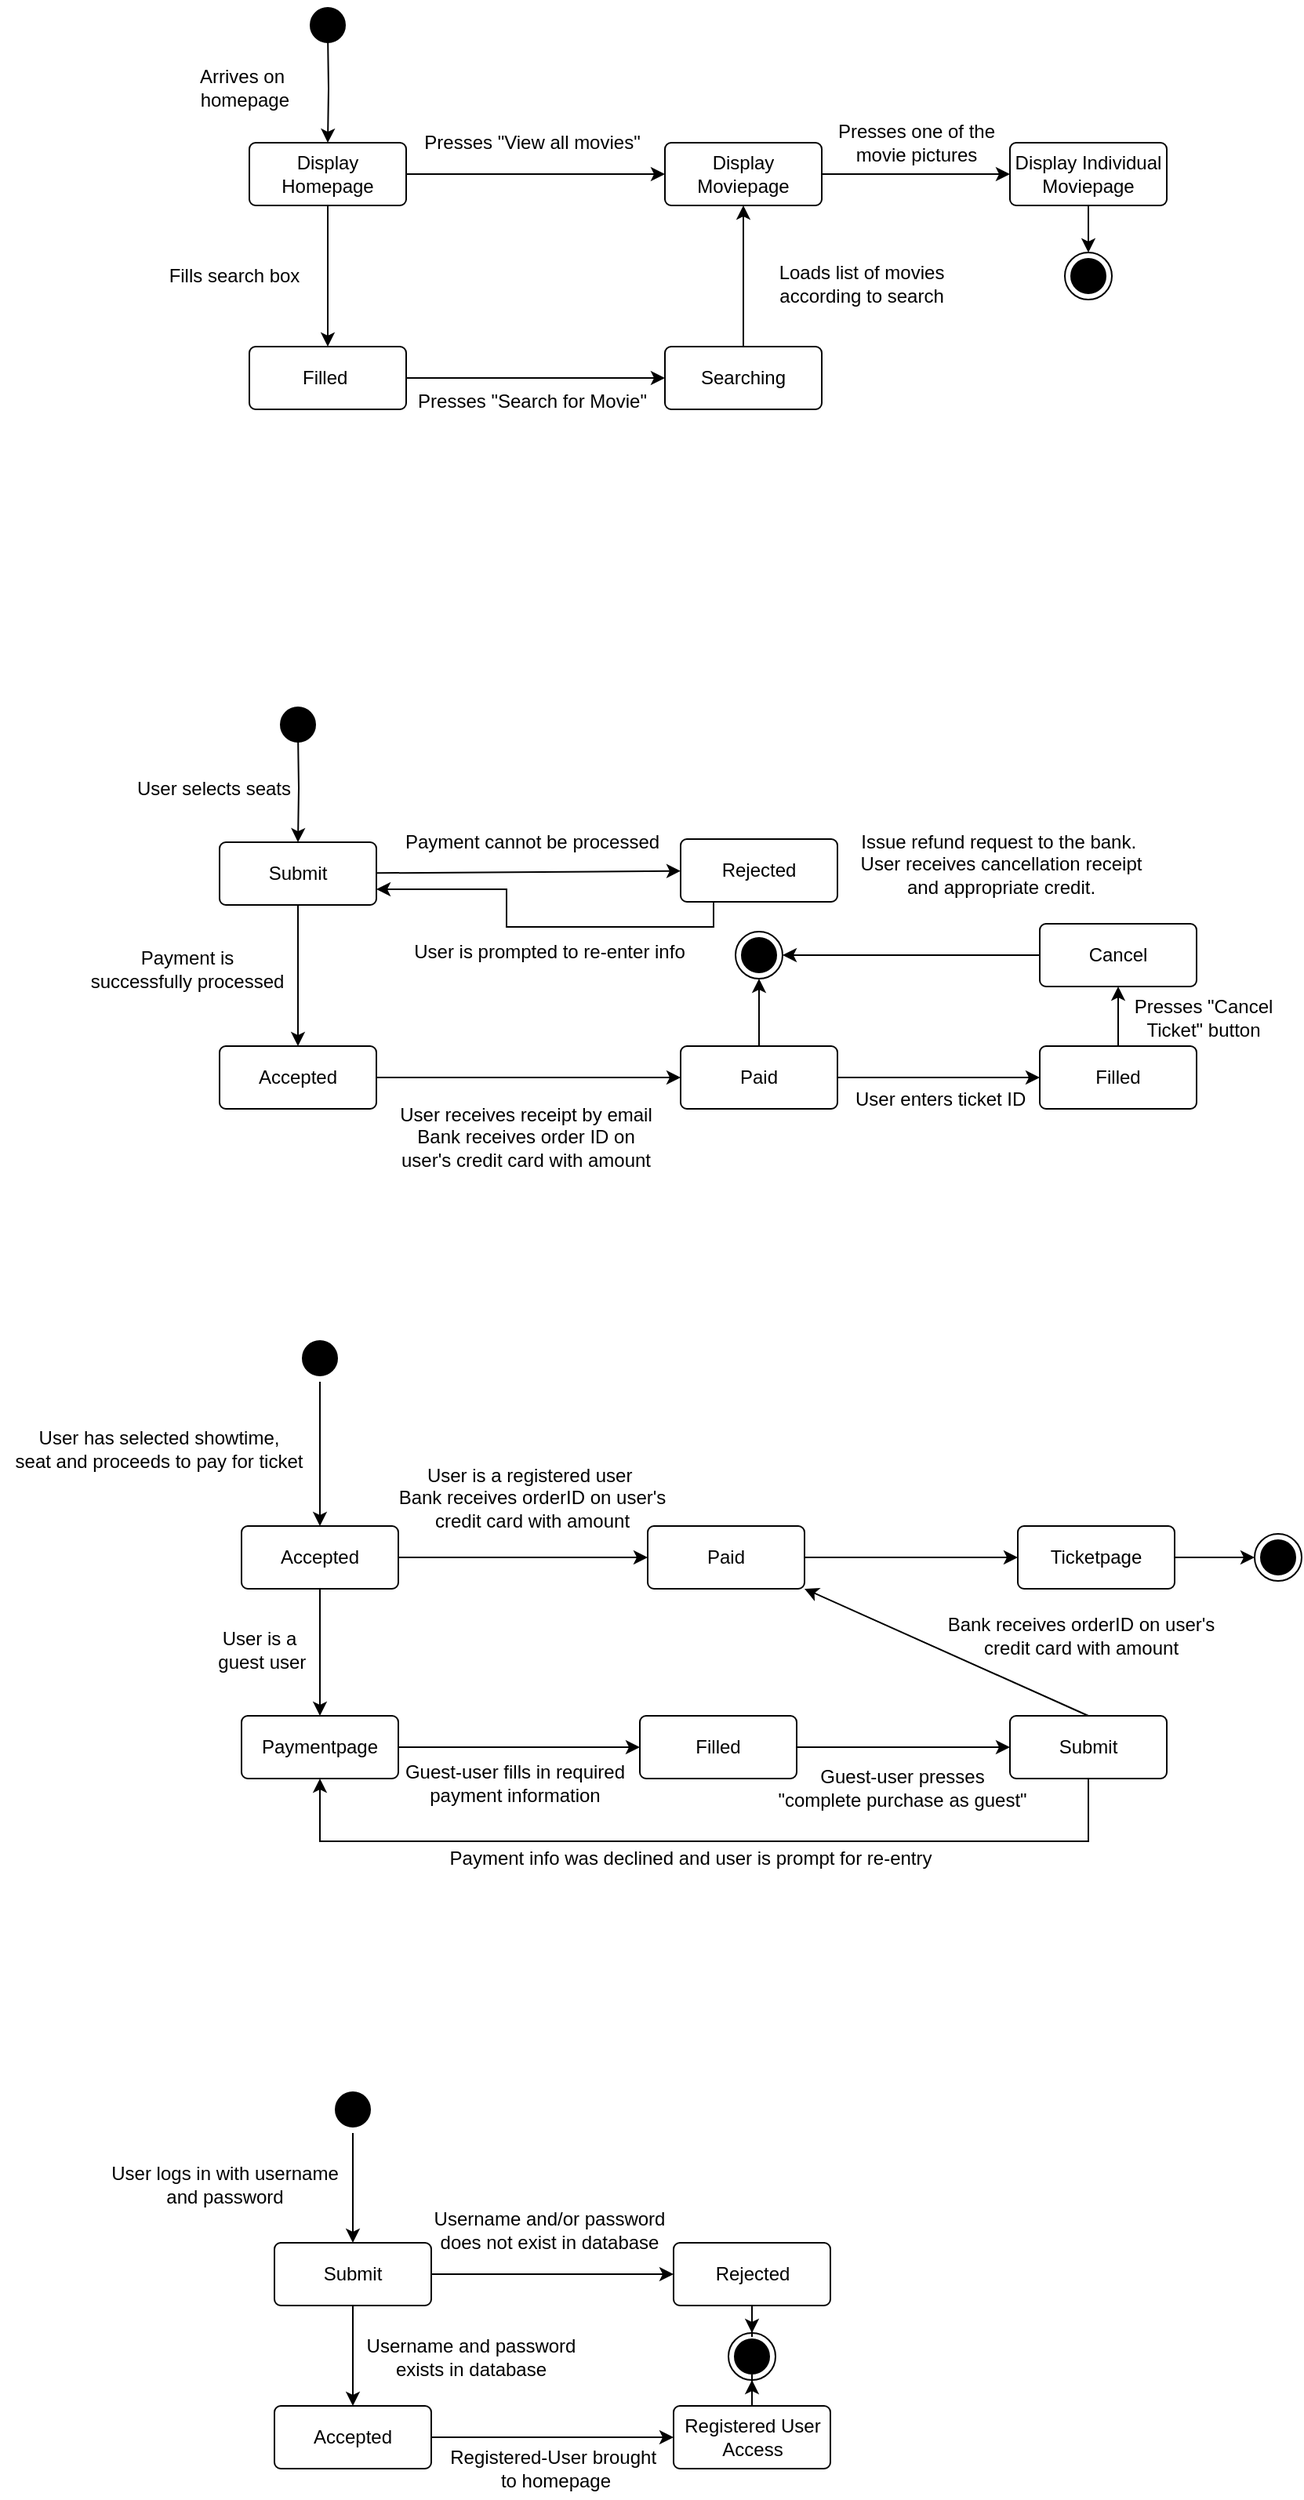 <mxfile version="20.6.0" type="device"><diagram id="eeahgaat2LVxNAA2AEok" name="Page-1"><mxGraphModel dx="1398" dy="621" grid="0" gridSize="10" guides="1" tooltips="1" connect="1" arrows="1" fold="1" page="0" pageScale="1" pageWidth="850" pageHeight="1100" math="0" shadow="0"><root><mxCell id="0"/><mxCell id="1" parent="0"/><mxCell id="XnLQF8P3tySFsmex7sWZ-3" style="edgeStyle=orthogonalEdgeStyle;rounded=0;orthogonalLoop=1;jettySize=auto;html=1;entryX=0.5;entryY=0;entryDx=0;entryDy=0;" edge="1" parent="1" target="XnLQF8P3tySFsmex7sWZ-2"><mxGeometry relative="1" as="geometry"><mxPoint x="195" y="200" as="sourcePoint"/></mxGeometry></mxCell><mxCell id="XnLQF8P3tySFsmex7sWZ-5" style="edgeStyle=orthogonalEdgeStyle;rounded=0;orthogonalLoop=1;jettySize=auto;html=1;" edge="1" parent="1" source="XnLQF8P3tySFsmex7sWZ-2" target="XnLQF8P3tySFsmex7sWZ-4"><mxGeometry relative="1" as="geometry"/></mxCell><mxCell id="XnLQF8P3tySFsmex7sWZ-10" style="edgeStyle=none;rounded=0;orthogonalLoop=1;jettySize=auto;html=1;exitX=0.75;exitY=0;exitDx=0;exitDy=0;" edge="1" parent="1" source="XnLQF8P3tySFsmex7sWZ-2"><mxGeometry relative="1" as="geometry"><mxPoint x="220" y="300" as="targetPoint"/></mxGeometry></mxCell><mxCell id="XnLQF8P3tySFsmex7sWZ-12" style="edgeStyle=none;rounded=0;orthogonalLoop=1;jettySize=auto;html=1;" edge="1" parent="1" source="XnLQF8P3tySFsmex7sWZ-2" target="XnLQF8P3tySFsmex7sWZ-11"><mxGeometry relative="1" as="geometry"/></mxCell><mxCell id="XnLQF8P3tySFsmex7sWZ-2" value="Display Homepage" style="rounded=1;arcSize=10;whiteSpace=wrap;html=1;align=center;" vertex="1" parent="1"><mxGeometry x="145" y="270" width="100" height="40" as="geometry"/></mxCell><mxCell id="XnLQF8P3tySFsmex7sWZ-7" style="edgeStyle=orthogonalEdgeStyle;rounded=0;orthogonalLoop=1;jettySize=auto;html=1;" edge="1" parent="1" source="XnLQF8P3tySFsmex7sWZ-4" target="XnLQF8P3tySFsmex7sWZ-6"><mxGeometry relative="1" as="geometry"/></mxCell><mxCell id="XnLQF8P3tySFsmex7sWZ-4" value="Filled&amp;nbsp;" style="rounded=1;arcSize=10;whiteSpace=wrap;html=1;align=center;" vertex="1" parent="1"><mxGeometry x="145" y="400" width="100" height="40" as="geometry"/></mxCell><mxCell id="XnLQF8P3tySFsmex7sWZ-8" style="rounded=0;orthogonalLoop=1;jettySize=auto;html=1;entryX=0.5;entryY=1;entryDx=0;entryDy=0;exitX=0.5;exitY=0;exitDx=0;exitDy=0;" edge="1" parent="1" source="XnLQF8P3tySFsmex7sWZ-6" target="XnLQF8P3tySFsmex7sWZ-11"><mxGeometry relative="1" as="geometry"/></mxCell><mxCell id="XnLQF8P3tySFsmex7sWZ-6" value="Searching" style="rounded=1;arcSize=10;whiteSpace=wrap;html=1;align=center;" vertex="1" parent="1"><mxGeometry x="410" y="400" width="100" height="40" as="geometry"/></mxCell><mxCell id="XnLQF8P3tySFsmex7sWZ-20" style="edgeStyle=none;rounded=0;orthogonalLoop=1;jettySize=auto;html=1;" edge="1" parent="1" source="XnLQF8P3tySFsmex7sWZ-11" target="XnLQF8P3tySFsmex7sWZ-19"><mxGeometry relative="1" as="geometry"/></mxCell><mxCell id="XnLQF8P3tySFsmex7sWZ-11" value="Display Moviepage" style="rounded=1;arcSize=10;whiteSpace=wrap;html=1;align=center;" vertex="1" parent="1"><mxGeometry x="410" y="270" width="100" height="40" as="geometry"/></mxCell><mxCell id="XnLQF8P3tySFsmex7sWZ-13" value="Arrives on&lt;br&gt;&amp;nbsp;homepage" style="text;html=1;align=center;verticalAlign=middle;resizable=0;points=[];autosize=1;strokeColor=none;fillColor=none;" vertex="1" parent="1"><mxGeometry x="100" y="215" width="80" height="40" as="geometry"/></mxCell><mxCell id="XnLQF8P3tySFsmex7sWZ-14" value="Fills search box" style="text;html=1;align=center;verticalAlign=middle;resizable=0;points=[];autosize=1;strokeColor=none;fillColor=none;" vertex="1" parent="1"><mxGeometry x="80" y="340" width="110" height="30" as="geometry"/></mxCell><mxCell id="XnLQF8P3tySFsmex7sWZ-15" value="Presses &quot;View all movies&quot;" style="text;html=1;align=center;verticalAlign=middle;resizable=0;points=[];autosize=1;strokeColor=none;fillColor=none;" vertex="1" parent="1"><mxGeometry x="245" y="255" width="160" height="30" as="geometry"/></mxCell><mxCell id="XnLQF8P3tySFsmex7sWZ-16" value="Presses &quot;Search for Movie&quot;" style="text;html=1;align=center;verticalAlign=middle;resizable=0;points=[];autosize=1;strokeColor=none;fillColor=none;" vertex="1" parent="1"><mxGeometry x="240" y="420" width="170" height="30" as="geometry"/></mxCell><mxCell id="XnLQF8P3tySFsmex7sWZ-23" style="edgeStyle=none;rounded=0;orthogonalLoop=1;jettySize=auto;html=1;" edge="1" parent="1" source="XnLQF8P3tySFsmex7sWZ-19"><mxGeometry relative="1" as="geometry"><mxPoint x="730" y="290" as="targetPoint"/></mxGeometry></mxCell><mxCell id="XnLQF8P3tySFsmex7sWZ-25" style="edgeStyle=none;rounded=0;orthogonalLoop=1;jettySize=auto;html=1;" edge="1" parent="1" source="XnLQF8P3tySFsmex7sWZ-19"><mxGeometry relative="1" as="geometry"><mxPoint x="680" y="340" as="targetPoint"/></mxGeometry></mxCell><mxCell id="XnLQF8P3tySFsmex7sWZ-19" value="Display Individual Moviepage" style="rounded=1;arcSize=10;whiteSpace=wrap;html=1;align=center;" vertex="1" parent="1"><mxGeometry x="630" y="270" width="100" height="40" as="geometry"/></mxCell><mxCell id="XnLQF8P3tySFsmex7sWZ-21" value="Loads list of movies &lt;br&gt;according to search" style="text;html=1;align=center;verticalAlign=middle;resizable=0;points=[];autosize=1;strokeColor=none;fillColor=none;" vertex="1" parent="1"><mxGeometry x="470" y="340" width="130" height="40" as="geometry"/></mxCell><mxCell id="XnLQF8P3tySFsmex7sWZ-26" value="" style="ellipse;html=1;shape=endState;fillColor=#000000;strokeColor=#000000;" vertex="1" parent="1"><mxGeometry x="665" y="340" width="30" height="30" as="geometry"/></mxCell><mxCell id="XnLQF8P3tySFsmex7sWZ-27" value="" style="ellipse;html=1;shape=startState;fillColor=#000000;strokeColor=#000000;" vertex="1" parent="1"><mxGeometry x="180" y="180" width="30" height="30" as="geometry"/></mxCell><mxCell id="XnLQF8P3tySFsmex7sWZ-31" value="Presses one of the &lt;br&gt;movie pictures" style="text;html=1;align=center;verticalAlign=middle;resizable=0;points=[];autosize=1;strokeColor=none;fillColor=none;" vertex="1" parent="1"><mxGeometry x="510" y="250" width="120" height="40" as="geometry"/></mxCell><mxCell id="XnLQF8P3tySFsmex7sWZ-32" style="edgeStyle=orthogonalEdgeStyle;rounded=0;orthogonalLoop=1;jettySize=auto;html=1;entryX=0.5;entryY=0;entryDx=0;entryDy=0;" edge="1" parent="1" target="XnLQF8P3tySFsmex7sWZ-36"><mxGeometry relative="1" as="geometry"><mxPoint x="176" y="646" as="sourcePoint"/></mxGeometry></mxCell><mxCell id="XnLQF8P3tySFsmex7sWZ-33" style="edgeStyle=orthogonalEdgeStyle;rounded=0;orthogonalLoop=1;jettySize=auto;html=1;" edge="1" parent="1" source="XnLQF8P3tySFsmex7sWZ-36" target="XnLQF8P3tySFsmex7sWZ-38"><mxGeometry relative="1" as="geometry"/></mxCell><mxCell id="XnLQF8P3tySFsmex7sWZ-34" style="edgeStyle=none;rounded=0;orthogonalLoop=1;jettySize=auto;html=1;exitX=0.75;exitY=0;exitDx=0;exitDy=0;" edge="1" parent="1" source="XnLQF8P3tySFsmex7sWZ-36"><mxGeometry relative="1" as="geometry"><mxPoint x="201" y="746" as="targetPoint"/></mxGeometry></mxCell><mxCell id="XnLQF8P3tySFsmex7sWZ-35" style="edgeStyle=none;rounded=0;orthogonalLoop=1;jettySize=auto;html=1;" edge="1" parent="1" source="XnLQF8P3tySFsmex7sWZ-36" target="XnLQF8P3tySFsmex7sWZ-42"><mxGeometry relative="1" as="geometry"/></mxCell><mxCell id="XnLQF8P3tySFsmex7sWZ-36" value="Submit" style="rounded=1;arcSize=10;whiteSpace=wrap;html=1;align=center;" vertex="1" parent="1"><mxGeometry x="126" y="716" width="100" height="40" as="geometry"/></mxCell><mxCell id="XnLQF8P3tySFsmex7sWZ-37" style="edgeStyle=orthogonalEdgeStyle;rounded=0;orthogonalLoop=1;jettySize=auto;html=1;" edge="1" parent="1" source="XnLQF8P3tySFsmex7sWZ-38" target="XnLQF8P3tySFsmex7sWZ-40"><mxGeometry relative="1" as="geometry"/></mxCell><mxCell id="XnLQF8P3tySFsmex7sWZ-38" value="Accepted" style="rounded=1;arcSize=10;whiteSpace=wrap;html=1;align=center;" vertex="1" parent="1"><mxGeometry x="126" y="846" width="100" height="40" as="geometry"/></mxCell><mxCell id="XnLQF8P3tySFsmex7sWZ-60" style="edgeStyle=orthogonalEdgeStyle;rounded=0;orthogonalLoop=1;jettySize=auto;html=1;" edge="1" parent="1" source="XnLQF8P3tySFsmex7sWZ-40" target="XnLQF8P3tySFsmex7sWZ-59"><mxGeometry relative="1" as="geometry"/></mxCell><mxCell id="XnLQF8P3tySFsmex7sWZ-66" style="edgeStyle=orthogonalEdgeStyle;rounded=0;orthogonalLoop=1;jettySize=auto;html=1;" edge="1" parent="1" source="XnLQF8P3tySFsmex7sWZ-40" target="XnLQF8P3tySFsmex7sWZ-51"><mxGeometry relative="1" as="geometry"/></mxCell><mxCell id="XnLQF8P3tySFsmex7sWZ-40" value="Paid" style="rounded=1;arcSize=10;whiteSpace=wrap;html=1;align=center;" vertex="1" parent="1"><mxGeometry x="420" y="846" width="100" height="40" as="geometry"/></mxCell><mxCell id="XnLQF8P3tySFsmex7sWZ-54" style="edgeStyle=orthogonalEdgeStyle;rounded=0;orthogonalLoop=1;jettySize=auto;html=1;entryX=1;entryY=0.75;entryDx=0;entryDy=0;" edge="1" parent="1" source="XnLQF8P3tySFsmex7sWZ-42" target="XnLQF8P3tySFsmex7sWZ-36"><mxGeometry relative="1" as="geometry"><Array as="points"><mxPoint x="441" y="770"/><mxPoint x="309" y="770"/><mxPoint x="309" y="746"/></Array></mxGeometry></mxCell><mxCell id="XnLQF8P3tySFsmex7sWZ-42" value="Rejected" style="rounded=1;arcSize=10;whiteSpace=wrap;html=1;align=center;" vertex="1" parent="1"><mxGeometry x="420" y="714" width="100" height="40" as="geometry"/></mxCell><mxCell id="XnLQF8P3tySFsmex7sWZ-43" value="User selects seats" style="text;html=1;align=center;verticalAlign=middle;resizable=0;points=[];autosize=1;strokeColor=none;fillColor=none;" vertex="1" parent="1"><mxGeometry x="63" y="669" width="117" height="25" as="geometry"/></mxCell><mxCell id="XnLQF8P3tySFsmex7sWZ-44" value="Payment is &lt;br&gt;successfully processed" style="text;html=1;align=center;verticalAlign=middle;resizable=0;points=[];autosize=1;strokeColor=none;fillColor=none;" vertex="1" parent="1"><mxGeometry x="34" y="777" width="142" height="39" as="geometry"/></mxCell><mxCell id="XnLQF8P3tySFsmex7sWZ-45" value="Payment cannot be processed" style="text;html=1;align=center;verticalAlign=middle;resizable=0;points=[];autosize=1;strokeColor=none;fillColor=none;" vertex="1" parent="1"><mxGeometry x="234.5" y="703.5" width="181" height="25" as="geometry"/></mxCell><mxCell id="XnLQF8P3tySFsmex7sWZ-46" value="User receives receipt by email&lt;br&gt;Bank receives order ID on&lt;br&gt;user's credit card with amount" style="text;html=1;align=center;verticalAlign=middle;resizable=0;points=[];autosize=1;strokeColor=none;fillColor=none;" vertex="1" parent="1"><mxGeometry x="231" y="878" width="179" height="52" as="geometry"/></mxCell><mxCell id="XnLQF8P3tySFsmex7sWZ-47" style="edgeStyle=none;rounded=0;orthogonalLoop=1;jettySize=auto;html=1;" edge="1" parent="1"><mxGeometry relative="1" as="geometry"><mxPoint x="711" y="736" as="targetPoint"/><mxPoint x="711" y="736" as="sourcePoint"/></mxGeometry></mxCell><mxCell id="XnLQF8P3tySFsmex7sWZ-51" value="" style="ellipse;html=1;shape=endState;fillColor=#000000;strokeColor=#000000;" vertex="1" parent="1"><mxGeometry x="455" y="773" width="30" height="30" as="geometry"/></mxCell><mxCell id="XnLQF8P3tySFsmex7sWZ-52" value="" style="ellipse;html=1;shape=startState;fillColor=#000000;strokeColor=#000000;" vertex="1" parent="1"><mxGeometry x="161" y="626" width="30" height="30" as="geometry"/></mxCell><mxCell id="XnLQF8P3tySFsmex7sWZ-55" value="User is prompted to re-enter info" style="text;html=1;align=center;verticalAlign=middle;resizable=0;points=[];autosize=1;strokeColor=none;fillColor=none;" vertex="1" parent="1"><mxGeometry x="240" y="773" width="191" height="25" as="geometry"/></mxCell><mxCell id="XnLQF8P3tySFsmex7sWZ-58" value="User enters ticket ID&amp;nbsp;" style="text;html=1;align=center;verticalAlign=middle;resizable=0;points=[];autosize=1;strokeColor=none;fillColor=none;" vertex="1" parent="1"><mxGeometry x="522" y="867" width="130" height="25" as="geometry"/></mxCell><mxCell id="XnLQF8P3tySFsmex7sWZ-62" style="edgeStyle=orthogonalEdgeStyle;rounded=0;orthogonalLoop=1;jettySize=auto;html=1;" edge="1" parent="1" source="XnLQF8P3tySFsmex7sWZ-59" target="XnLQF8P3tySFsmex7sWZ-61"><mxGeometry relative="1" as="geometry"/></mxCell><mxCell id="XnLQF8P3tySFsmex7sWZ-59" value="Filled" style="rounded=1;arcSize=10;whiteSpace=wrap;html=1;align=center;strokeColor=#000000;" vertex="1" parent="1"><mxGeometry x="649" y="846" width="100" height="40" as="geometry"/></mxCell><mxCell id="XnLQF8P3tySFsmex7sWZ-67" style="edgeStyle=orthogonalEdgeStyle;rounded=0;orthogonalLoop=1;jettySize=auto;html=1;entryX=1;entryY=0.5;entryDx=0;entryDy=0;" edge="1" parent="1" source="XnLQF8P3tySFsmex7sWZ-61" target="XnLQF8P3tySFsmex7sWZ-51"><mxGeometry relative="1" as="geometry"/></mxCell><mxCell id="XnLQF8P3tySFsmex7sWZ-61" value="Cancel" style="rounded=1;arcSize=10;whiteSpace=wrap;html=1;align=center;strokeColor=#000000;" vertex="1" parent="1"><mxGeometry x="649" y="768" width="100" height="40" as="geometry"/></mxCell><mxCell id="XnLQF8P3tySFsmex7sWZ-70" value="Presses &quot;Cancel &lt;br&gt;Ticket&quot; button" style="text;html=1;align=center;verticalAlign=middle;resizable=0;points=[];autosize=1;strokeColor=none;fillColor=none;" vertex="1" parent="1"><mxGeometry x="700" y="808" width="106" height="39" as="geometry"/></mxCell><mxCell id="XnLQF8P3tySFsmex7sWZ-71" value="Issue refund request to the bank.&amp;nbsp;&lt;br&gt;User receives cancellation receipt&lt;br&gt;and appropriate credit." style="text;html=1;align=center;verticalAlign=middle;resizable=0;points=[];autosize=1;strokeColor=none;fillColor=none;" vertex="1" parent="1"><mxGeometry x="525" y="703.5" width="198" height="52" as="geometry"/></mxCell><mxCell id="XnLQF8P3tySFsmex7sWZ-74" style="edgeStyle=orthogonalEdgeStyle;rounded=0;orthogonalLoop=1;jettySize=auto;html=1;entryX=0.5;entryY=0;entryDx=0;entryDy=0;" edge="1" parent="1" source="XnLQF8P3tySFsmex7sWZ-72" target="XnLQF8P3tySFsmex7sWZ-75"><mxGeometry relative="1" as="geometry"><mxPoint x="165" y="1116" as="targetPoint"/></mxGeometry></mxCell><mxCell id="XnLQF8P3tySFsmex7sWZ-72" value="" style="ellipse;html=1;shape=startState;fillColor=#000000;strokeColor=#000000;" vertex="1" parent="1"><mxGeometry x="175" y="1030" width="30" height="30" as="geometry"/></mxCell><mxCell id="XnLQF8P3tySFsmex7sWZ-81" style="edgeStyle=orthogonalEdgeStyle;rounded=0;orthogonalLoop=1;jettySize=auto;html=1;" edge="1" parent="1" source="XnLQF8P3tySFsmex7sWZ-75" target="XnLQF8P3tySFsmex7sWZ-80"><mxGeometry relative="1" as="geometry"/></mxCell><mxCell id="XnLQF8P3tySFsmex7sWZ-99" style="edgeStyle=none;rounded=0;orthogonalLoop=1;jettySize=auto;html=1;entryX=0;entryY=0.5;entryDx=0;entryDy=0;" edge="1" parent="1" source="XnLQF8P3tySFsmex7sWZ-75" target="XnLQF8P3tySFsmex7sWZ-95"><mxGeometry relative="1" as="geometry"/></mxCell><mxCell id="XnLQF8P3tySFsmex7sWZ-75" value="Accepted" style="rounded=1;arcSize=10;whiteSpace=wrap;html=1;align=center;" vertex="1" parent="1"><mxGeometry x="140" y="1152" width="100" height="40" as="geometry"/></mxCell><mxCell id="XnLQF8P3tySFsmex7sWZ-76" value="User has selected showtime, &lt;br&gt;seat and proceeds to pay for ticket" style="text;html=1;align=center;verticalAlign=middle;resizable=0;points=[];autosize=1;strokeColor=none;fillColor=none;" vertex="1" parent="1"><mxGeometry x="-14" y="1083" width="202" height="39" as="geometry"/></mxCell><mxCell id="XnLQF8P3tySFsmex7sWZ-101" style="edgeStyle=none;rounded=0;orthogonalLoop=1;jettySize=auto;html=1;entryX=0;entryY=0.5;entryDx=0;entryDy=0;" edge="1" parent="1" source="XnLQF8P3tySFsmex7sWZ-77" target="XnLQF8P3tySFsmex7sWZ-102"><mxGeometry relative="1" as="geometry"><mxPoint x="778" y="1172" as="targetPoint"/></mxGeometry></mxCell><mxCell id="XnLQF8P3tySFsmex7sWZ-77" value="Ticketpage" style="rounded=1;arcSize=10;whiteSpace=wrap;html=1;align=center;strokeColor=#000000;" vertex="1" parent="1"><mxGeometry x="635" y="1152" width="100" height="40" as="geometry"/></mxCell><mxCell id="XnLQF8P3tySFsmex7sWZ-79" value="User is a registered user&amp;nbsp;&lt;br&gt;Bank receives orderID on user's &lt;br&gt;credit card with amount" style="text;html=1;align=center;verticalAlign=middle;resizable=0;points=[];autosize=1;strokeColor=none;fillColor=none;" vertex="1" parent="1"><mxGeometry x="230.5" y="1108" width="189" height="52" as="geometry"/></mxCell><mxCell id="XnLQF8P3tySFsmex7sWZ-87" style="edgeStyle=orthogonalEdgeStyle;rounded=0;orthogonalLoop=1;jettySize=auto;html=1;" edge="1" parent="1" source="XnLQF8P3tySFsmex7sWZ-80" target="XnLQF8P3tySFsmex7sWZ-86"><mxGeometry relative="1" as="geometry"/></mxCell><mxCell id="XnLQF8P3tySFsmex7sWZ-80" value="Paymentpage" style="rounded=1;arcSize=10;whiteSpace=wrap;html=1;align=center;strokeColor=#000000;" vertex="1" parent="1"><mxGeometry x="140" y="1273" width="100" height="40" as="geometry"/></mxCell><mxCell id="XnLQF8P3tySFsmex7sWZ-82" value="User is a&lt;br&gt;&amp;nbsp;guest user" style="text;html=1;align=center;verticalAlign=middle;resizable=0;points=[];autosize=1;strokeColor=none;fillColor=none;" vertex="1" parent="1"><mxGeometry x="112" y="1211" width="78" height="39" as="geometry"/></mxCell><mxCell id="XnLQF8P3tySFsmex7sWZ-85" value="Guest-user fills in required &lt;br&gt;payment information" style="text;html=1;align=center;verticalAlign=middle;resizable=0;points=[];autosize=1;strokeColor=none;fillColor=none;" vertex="1" parent="1"><mxGeometry x="234.5" y="1296" width="158" height="39" as="geometry"/></mxCell><mxCell id="XnLQF8P3tySFsmex7sWZ-89" style="edgeStyle=orthogonalEdgeStyle;rounded=0;orthogonalLoop=1;jettySize=auto;html=1;" edge="1" parent="1" source="XnLQF8P3tySFsmex7sWZ-86" target="XnLQF8P3tySFsmex7sWZ-88"><mxGeometry relative="1" as="geometry"/></mxCell><mxCell id="XnLQF8P3tySFsmex7sWZ-86" value="Filled" style="rounded=1;arcSize=10;whiteSpace=wrap;html=1;align=center;strokeColor=#000000;" vertex="1" parent="1"><mxGeometry x="394" y="1273" width="100" height="40" as="geometry"/></mxCell><mxCell id="XnLQF8P3tySFsmex7sWZ-93" style="edgeStyle=orthogonalEdgeStyle;rounded=0;orthogonalLoop=1;jettySize=auto;html=1;entryX=0.5;entryY=1;entryDx=0;entryDy=0;" edge="1" parent="1" source="XnLQF8P3tySFsmex7sWZ-88" target="XnLQF8P3tySFsmex7sWZ-80"><mxGeometry relative="1" as="geometry"><Array as="points"><mxPoint x="680" y="1353"/><mxPoint x="190" y="1353"/></Array></mxGeometry></mxCell><mxCell id="XnLQF8P3tySFsmex7sWZ-97" style="rounded=0;orthogonalLoop=1;jettySize=auto;html=1;entryX=1;entryY=1;entryDx=0;entryDy=0;exitX=0.5;exitY=0;exitDx=0;exitDy=0;" edge="1" parent="1" source="XnLQF8P3tySFsmex7sWZ-88" target="XnLQF8P3tySFsmex7sWZ-95"><mxGeometry relative="1" as="geometry"/></mxCell><mxCell id="XnLQF8P3tySFsmex7sWZ-88" value="Submit" style="rounded=1;arcSize=10;whiteSpace=wrap;html=1;align=center;strokeColor=#000000;" vertex="1" parent="1"><mxGeometry x="630" y="1273" width="100" height="40" as="geometry"/></mxCell><mxCell id="XnLQF8P3tySFsmex7sWZ-90" value="Guest-user presses&lt;br&gt;&quot;complete purchase as guest&quot;" style="text;html=1;align=center;verticalAlign=middle;resizable=0;points=[];autosize=1;strokeColor=none;fillColor=none;" vertex="1" parent="1"><mxGeometry x="472" y="1299" width="177" height="39" as="geometry"/></mxCell><mxCell id="XnLQF8P3tySFsmex7sWZ-94" value="Payment info was declined and user is prompt for re-entry" style="text;html=1;align=center;verticalAlign=middle;resizable=0;points=[];autosize=1;strokeColor=none;fillColor=none;" vertex="1" parent="1"><mxGeometry x="263" y="1351" width="326" height="25" as="geometry"/></mxCell><mxCell id="XnLQF8P3tySFsmex7sWZ-96" style="edgeStyle=orthogonalEdgeStyle;rounded=0;orthogonalLoop=1;jettySize=auto;html=1;entryX=0;entryY=0.5;entryDx=0;entryDy=0;" edge="1" parent="1" source="XnLQF8P3tySFsmex7sWZ-95" target="XnLQF8P3tySFsmex7sWZ-77"><mxGeometry relative="1" as="geometry"/></mxCell><mxCell id="XnLQF8P3tySFsmex7sWZ-95" value="Paid" style="rounded=1;arcSize=10;whiteSpace=wrap;html=1;align=center;" vertex="1" parent="1"><mxGeometry x="399" y="1152" width="100" height="40" as="geometry"/></mxCell><mxCell id="XnLQF8P3tySFsmex7sWZ-98" value="Bank receives orderID on user's &lt;br&gt;credit card with amount" style="text;html=1;align=center;verticalAlign=middle;resizable=0;points=[];autosize=1;strokeColor=none;fillColor=none;" vertex="1" parent="1"><mxGeometry x="580" y="1202" width="189" height="39" as="geometry"/></mxCell><mxCell id="XnLQF8P3tySFsmex7sWZ-102" value="" style="ellipse;html=1;shape=endState;fillColor=#000000;strokeColor=#000000;" vertex="1" parent="1"><mxGeometry x="786" y="1157" width="30" height="30" as="geometry"/></mxCell><mxCell id="XnLQF8P3tySFsmex7sWZ-105" style="edgeStyle=orthogonalEdgeStyle;rounded=0;orthogonalLoop=1;jettySize=auto;html=1;entryX=0.5;entryY=0;entryDx=0;entryDy=0;" edge="1" parent="1" source="XnLQF8P3tySFsmex7sWZ-103" target="XnLQF8P3tySFsmex7sWZ-104"><mxGeometry relative="1" as="geometry"/></mxCell><mxCell id="XnLQF8P3tySFsmex7sWZ-103" value="" style="ellipse;html=1;shape=startState;fillColor=#000000;strokeColor=#000000;" vertex="1" parent="1"><mxGeometry x="196" y="1509" width="30" height="30" as="geometry"/></mxCell><mxCell id="XnLQF8P3tySFsmex7sWZ-108" style="edgeStyle=orthogonalEdgeStyle;rounded=0;orthogonalLoop=1;jettySize=auto;html=1;" edge="1" parent="1" source="XnLQF8P3tySFsmex7sWZ-104" target="XnLQF8P3tySFsmex7sWZ-107"><mxGeometry relative="1" as="geometry"/></mxCell><mxCell id="XnLQF8P3tySFsmex7sWZ-114" style="edgeStyle=orthogonalEdgeStyle;rounded=0;orthogonalLoop=1;jettySize=auto;html=1;" edge="1" parent="1" source="XnLQF8P3tySFsmex7sWZ-104" target="XnLQF8P3tySFsmex7sWZ-113"><mxGeometry relative="1" as="geometry"/></mxCell><mxCell id="XnLQF8P3tySFsmex7sWZ-104" value="Submit" style="rounded=1;arcSize=10;whiteSpace=wrap;html=1;align=center;" vertex="1" parent="1"><mxGeometry x="161" y="1609" width="100" height="40" as="geometry"/></mxCell><mxCell id="XnLQF8P3tySFsmex7sWZ-106" value="User logs in with username&lt;br&gt;and password" style="text;html=1;align=center;verticalAlign=middle;resizable=0;points=[];autosize=1;strokeColor=none;fillColor=none;" vertex="1" parent="1"><mxGeometry x="47" y="1552" width="163" height="39" as="geometry"/></mxCell><mxCell id="XnLQF8P3tySFsmex7sWZ-111" style="edgeStyle=orthogonalEdgeStyle;rounded=0;orthogonalLoop=1;jettySize=auto;html=1;" edge="1" parent="1" source="XnLQF8P3tySFsmex7sWZ-107" target="XnLQF8P3tySFsmex7sWZ-110"><mxGeometry relative="1" as="geometry"/></mxCell><mxCell id="XnLQF8P3tySFsmex7sWZ-107" value="Accepted" style="rounded=1;arcSize=10;whiteSpace=wrap;html=1;align=center;strokeColor=#000000;" vertex="1" parent="1"><mxGeometry x="161" y="1713" width="100" height="40" as="geometry"/></mxCell><mxCell id="XnLQF8P3tySFsmex7sWZ-109" value="Username and password&lt;br&gt;exists in database" style="text;html=1;align=center;verticalAlign=middle;resizable=0;points=[];autosize=1;strokeColor=none;fillColor=none;" vertex="1" parent="1"><mxGeometry x="210" y="1662" width="151" height="39" as="geometry"/></mxCell><mxCell id="XnLQF8P3tySFsmex7sWZ-118" style="edgeStyle=orthogonalEdgeStyle;rounded=0;orthogonalLoop=1;jettySize=auto;html=1;entryX=0.5;entryY=1;entryDx=0;entryDy=0;" edge="1" parent="1" source="XnLQF8P3tySFsmex7sWZ-110" target="XnLQF8P3tySFsmex7sWZ-116"><mxGeometry relative="1" as="geometry"/></mxCell><mxCell id="XnLQF8P3tySFsmex7sWZ-110" value="Registered User Access" style="rounded=1;arcSize=10;whiteSpace=wrap;html=1;align=center;strokeColor=#000000;" vertex="1" parent="1"><mxGeometry x="415.5" y="1713" width="100" height="40" as="geometry"/></mxCell><mxCell id="XnLQF8P3tySFsmex7sWZ-112" value="Registered-User brought&amp;nbsp;&lt;br&gt;to homepage" style="text;html=1;align=center;verticalAlign=middle;resizable=0;points=[];autosize=1;strokeColor=none;fillColor=none;" vertex="1" parent="1"><mxGeometry x="263" y="1733" width="153" height="39" as="geometry"/></mxCell><mxCell id="XnLQF8P3tySFsmex7sWZ-117" style="edgeStyle=orthogonalEdgeStyle;rounded=0;orthogonalLoop=1;jettySize=auto;html=1;" edge="1" parent="1" source="XnLQF8P3tySFsmex7sWZ-113" target="XnLQF8P3tySFsmex7sWZ-116"><mxGeometry relative="1" as="geometry"/></mxCell><mxCell id="XnLQF8P3tySFsmex7sWZ-113" value="Rejected" style="rounded=1;arcSize=10;whiteSpace=wrap;html=1;align=center;strokeColor=#000000;" vertex="1" parent="1"><mxGeometry x="415.5" y="1609" width="100" height="40" as="geometry"/></mxCell><mxCell id="XnLQF8P3tySFsmex7sWZ-115" value="Username and/or password&lt;br&gt;does not exist in database" style="text;html=1;align=center;verticalAlign=middle;resizable=0;points=[];autosize=1;strokeColor=none;fillColor=none;" vertex="1" parent="1"><mxGeometry x="252.5" y="1581" width="166" height="39" as="geometry"/></mxCell><mxCell id="XnLQF8P3tySFsmex7sWZ-116" value="" style="ellipse;html=1;shape=endState;fillColor=#000000;strokeColor=#000000;" vertex="1" parent="1"><mxGeometry x="450.5" y="1666.5" width="30" height="30" as="geometry"/></mxCell></root></mxGraphModel></diagram></mxfile>